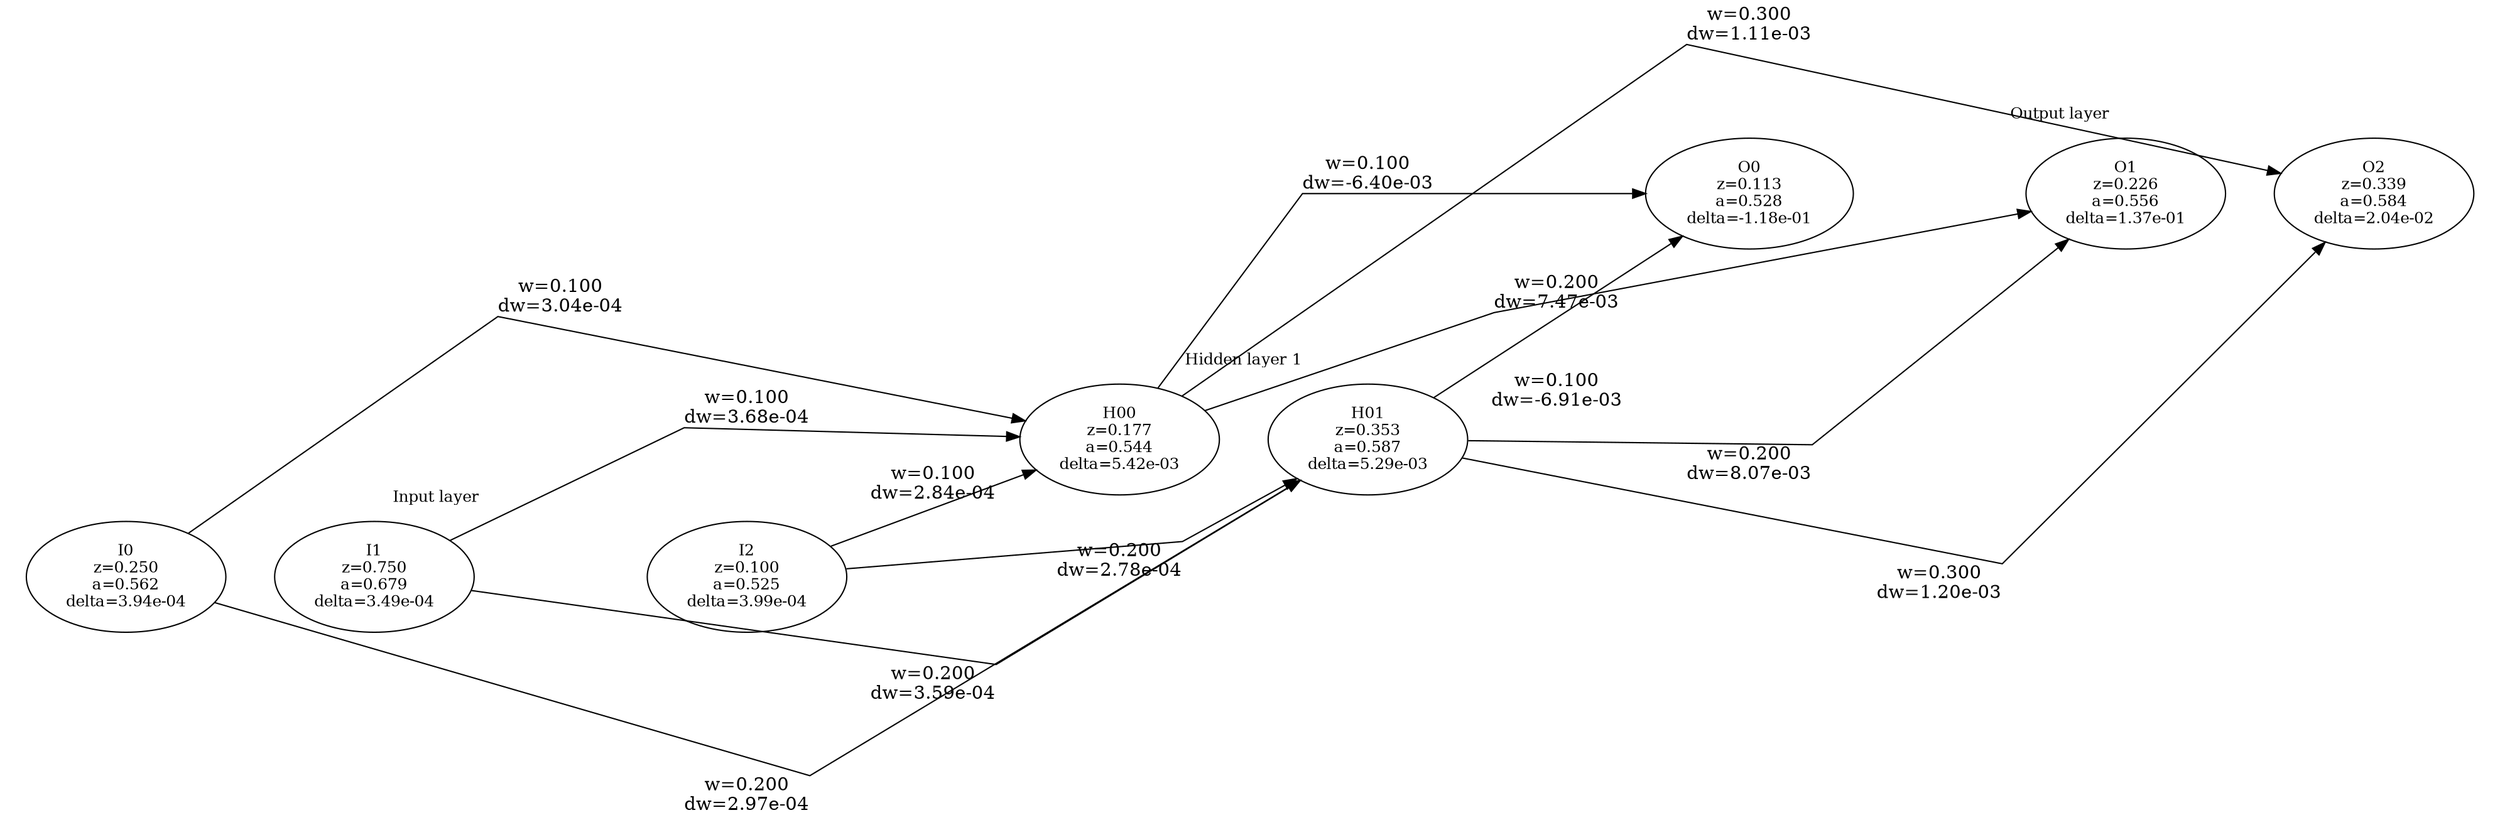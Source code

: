 digraph G {
	fontsize="20pt" nodesep=0.5 rankdir=LR splines=false
	node [fontsize="12pt"]
	subgraph cluster_0 {
		fontsize="12pt" peripheries=0
		I0 [label="I0
z=0.250
a=0.562
delta=3.94e-04"]
		I1 [label="I1
z=0.750
a=0.679
delta=3.49e-04"]
		I2 [label="I2
z=0.100
a=0.525
delta=3.99e-04"]
		I0 -> I1 [style=invis]
		I1 -> I2 [style=invis]
		label="Input layer"
	}
	subgraph cluster_1 {
		fontsize="12pt" peripheries=0
		H10 [label="H00
z=0.177
a=0.544
delta=5.42e-03"]
		H11 [label="H01
z=0.353
a=0.587
delta=5.29e-03"]
		H10 -> H11 [style=invis]
		label="Hidden layer 1"
	}
	subgraph cluster_2 {
		fontsize="12pt" peripheries=0
		O0 [label="O0
z=0.113
a=0.528
delta=-1.18e-01"]
		O1 [label="O1
z=0.226
a=0.556
delta=1.37e-01"]
		O2 [label="O2
z=0.339
a=0.584
delta=2.04e-02"]
		O0 -> O1 [style=invis]
		O1 -> O2 [style=invis]
		label="Output layer"
	}
	I0 -> H10 [label="w=0.100
dw=3.04e-04"]
	I0 -> H11 [label="w=0.200
dw=2.97e-04"]
	I1 -> H10 [label="w=0.100
dw=3.68e-04"]
	I1 -> H11 [label="w=0.200
dw=3.59e-04"]
	I2 -> H10 [label="w=0.100
dw=2.84e-04"]
	I2 -> H11 [label="w=0.200
dw=2.78e-04"]
	H10 -> O0 [label="w=0.100
dw=-6.40e-03"]
	H10 -> O1 [label="w=0.200
dw=7.47e-03"]
	H10 -> O2 [label="w=0.300
dw=1.11e-03"]
	H11 -> O0 [label="w=0.100
dw=-6.91e-03"]
	H11 -> O1 [label="w=0.200
dw=8.07e-03"]
	H11 -> O2 [label="w=0.300
dw=1.20e-03"]
}
